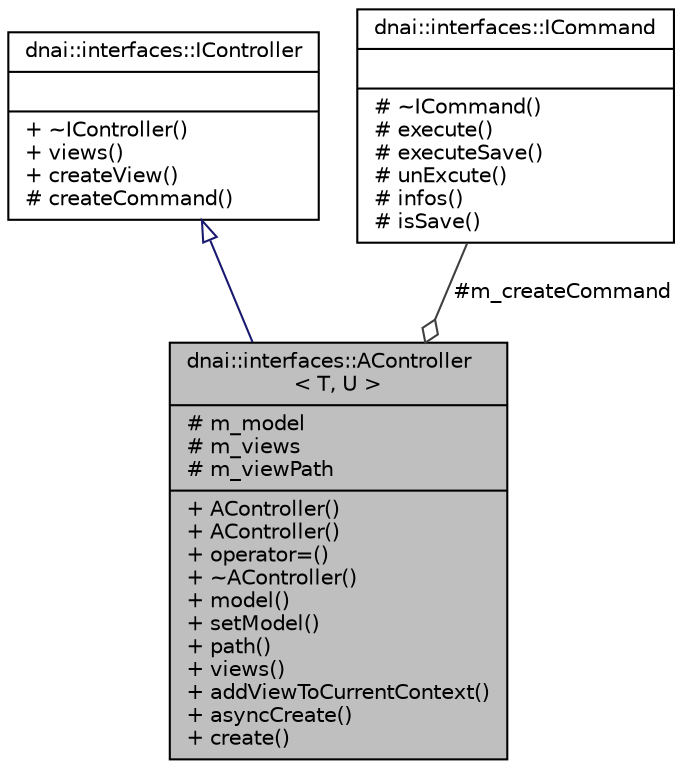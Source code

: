 digraph "dnai::interfaces::AController&lt; T, U &gt;"
{
  edge [fontname="Helvetica",fontsize="10",labelfontname="Helvetica",labelfontsize="10"];
  node [fontname="Helvetica",fontsize="10",shape=record];
  Node1 [label="{dnai::interfaces::AController\l\< T, U \>\n|# m_model\l# m_views\l# m_viewPath\l|+ AController()\l+ AController()\l+ operator=()\l+ ~AController()\l+ model()\l+ setModel()\l+ path()\l+ views()\l+ addViewToCurrentContext()\l+ asyncCreate()\l+ create()\l}",height=0.2,width=0.4,color="black", fillcolor="grey75", style="filled", fontcolor="black"];
  Node2 -> Node1 [dir="back",color="midnightblue",fontsize="10",style="solid",arrowtail="onormal",fontname="Helvetica"];
  Node2 [label="{dnai::interfaces::IController\n||+ ~IController()\l+ views()\l+ createView()\l# createCommand()\l}",height=0.2,width=0.4,color="black", fillcolor="white", style="filled",URL="$classdnai_1_1interfaces_1_1_i_controller.html"];
  Node3 -> Node1 [color="grey25",fontsize="10",style="solid",label=" #m_createCommand" ,arrowhead="odiamond",fontname="Helvetica"];
  Node3 [label="{dnai::interfaces::ICommand\n||# ~ICommand()\l# execute()\l# executeSave()\l# unExcute()\l# infos()\l# isSave()\l}",height=0.2,width=0.4,color="black", fillcolor="white", style="filled",URL="$classdnai_1_1interfaces_1_1_i_command.html"];
}
